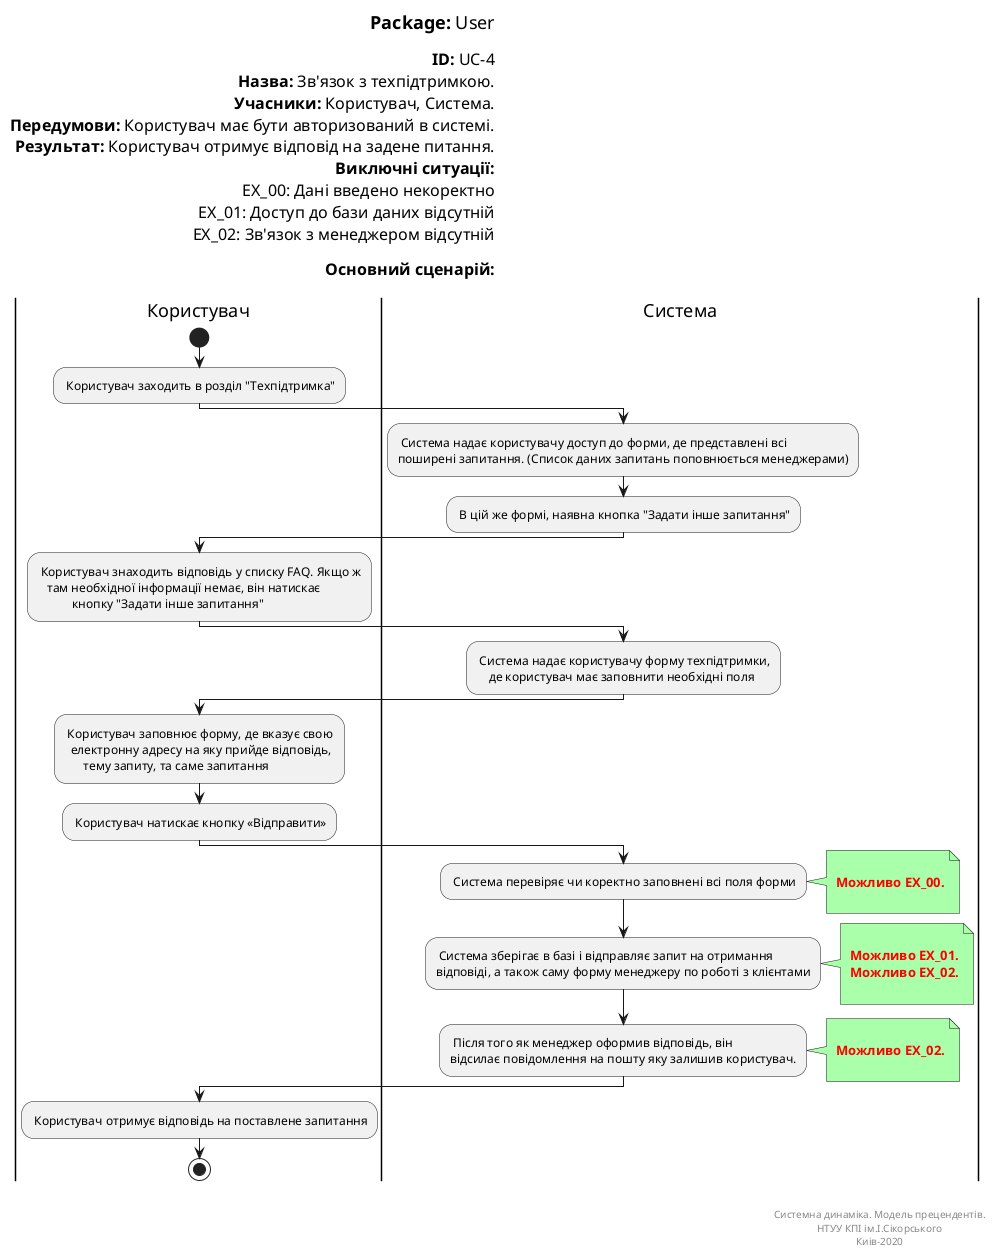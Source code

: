 @startuml userTechSupport
left header
<font color=000 size=18><b>Package:</b> User

<font color=000 size=16><b>ID:</b> UC-4
<font color=000 size=16><b>Назва:</b> Зв'язок з техпідтримкою.
<font color=000 size=16><b>Учасники:</b> Користувач, Система.
<font color=000 size=16><b>Передумови:</b> Користувач має бути авторизований в системі.
<font color=000 size=16><b>Результат:</b> Користувач отримує відповід на задене питання. 
<font color=000 size=16><b>Виключні ситуації:</b>
<font color=000 size=16> EX_00: Дані введено некоректно
<font color=000 size=16> EX_01: Доступ до бази даних відсутній
<font color=000 size=16> EX_02: Зв'язок з менеджером відсутній

<font color=000 size=16><b>Основний сценарій:</b>

end header

|Користувач|
start
: Користувач заходить в розділ "Техпідтримка";

|Система|
: Система надає користувачу доступ до форми, де представлені всі 
поширені запитання. (Список даних запитань поповнюється менеджерами);

: В цій же формі, наявна кнопка "Задати інше запитання";

|Користувач|
: Користувач знаходить відповідь у списку FAQ. Якщо ж 
   там необхідної інформації немає, він натискає 
           кнопку "Задати інше запитання";
           

|Система|
: Система надає користувачу форму техпідтримки, 
    де користувач має заповнити необхідні поля;
    

|Користувач|
: Користувач заповнює форму, де вказує свою 
  електронну адресу на яку прийде відповідь, 
      тему запиту, та саме запитання;
      
: Користувач натискає кнопку «Відправити»;

|Система|

: Система перевіряє чи коректно заповнені всі поля форми;
note right #aaffaa

<font color=red><b> Можливо EX_00.

end note

: Система зберігає в базі і відправляє запит на отримання 
відповіді, а також саму форму менеджеру по роботі з клієнтами;

note right #aaffaa

<font color=red><b> Можливо EX_01.
<font color=red><b> Можливо EX_02.

end note

: Після того як менеджер оформив відповідь, він 
відсилає повідомлення на пошту яку залишив користувач.;
note right #aaffaa

<font color=red><b> Можливо EX_02.

end note

|Користувач|

: Користувач отримує відповідь на поставлене запитання;

stop;

right footer


Системна динаміка. Модель прецендентів.
НТУУ КПІ ім.І.Сікорського
Киів-2020
end footer

@enduml
